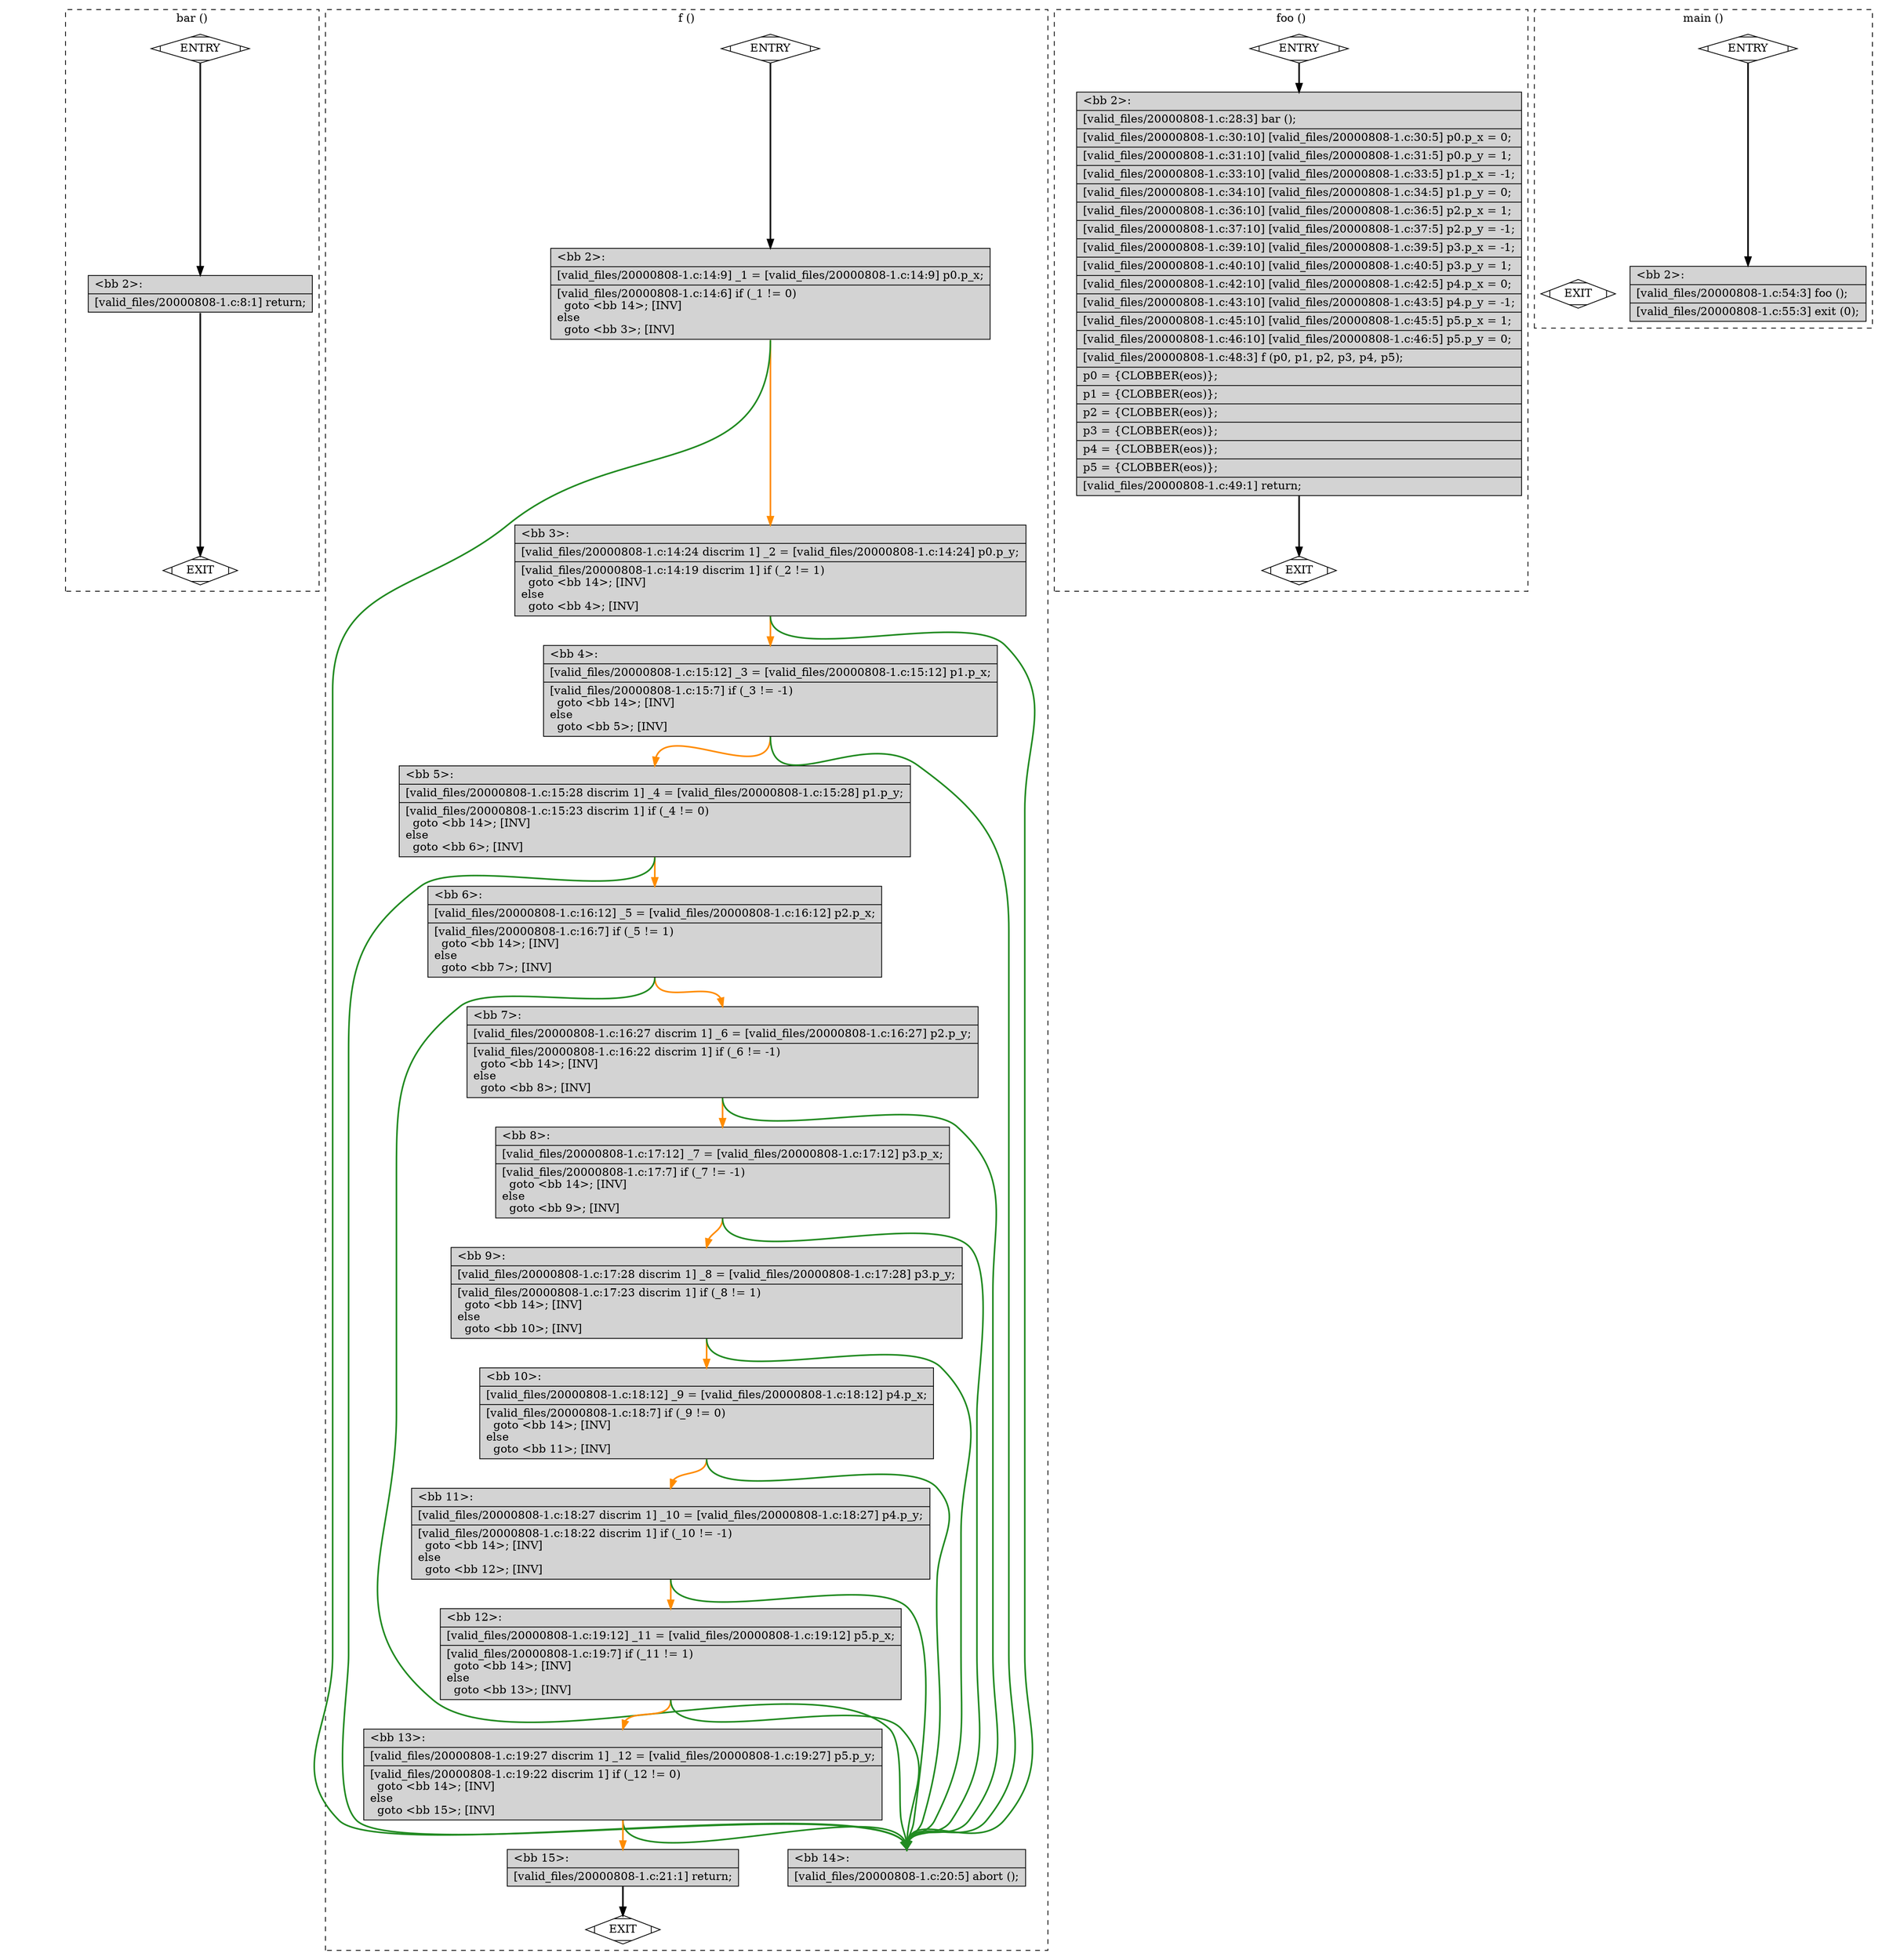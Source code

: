 digraph "a-20000808-1.c.015t.cfg" {
overlap=false;
subgraph "cluster_bar" {
	style="dashed";
	color="black";
	label="bar ()";
	fn_0_basic_block_0 [shape=Mdiamond,style=filled,fillcolor=white,label="ENTRY"];

	fn_0_basic_block_1 [shape=Mdiamond,style=filled,fillcolor=white,label="EXIT"];

	fn_0_basic_block_2 [shape=record,style=filled,fillcolor=lightgrey,label="{\<bb\ 2\>:\l\
|[valid_files/20000808-1.c:8:1]\ return;\l\
}"];

	fn_0_basic_block_0:s -> fn_0_basic_block_2:n [style="solid,bold",color=black,weight=100,constraint=true];
	fn_0_basic_block_2:s -> fn_0_basic_block_1:n [style="solid,bold",color=black,weight=10,constraint=true];
	fn_0_basic_block_0:s -> fn_0_basic_block_1:n [style="invis",constraint=true];
}
subgraph "cluster_f" {
	style="dashed";
	color="black";
	label="f ()";
	fn_1_basic_block_0 [shape=Mdiamond,style=filled,fillcolor=white,label="ENTRY"];

	fn_1_basic_block_1 [shape=Mdiamond,style=filled,fillcolor=white,label="EXIT"];

	fn_1_basic_block_2 [shape=record,style=filled,fillcolor=lightgrey,label="{\<bb\ 2\>:\l\
|[valid_files/20000808-1.c:14:9]\ _1\ =\ [valid_files/20000808-1.c:14:9]\ p0.p_x;\l\
|[valid_files/20000808-1.c:14:6]\ if\ (_1\ !=\ 0)\l\
\ \ goto\ \<bb\ 14\>;\ [INV]\l\
else\l\
\ \ goto\ \<bb\ 3\>;\ [INV]\l\
}"];

	fn_1_basic_block_3 [shape=record,style=filled,fillcolor=lightgrey,label="{\<bb\ 3\>:\l\
|[valid_files/20000808-1.c:14:24\ discrim\ 1]\ _2\ =\ [valid_files/20000808-1.c:14:24]\ p0.p_y;\l\
|[valid_files/20000808-1.c:14:19\ discrim\ 1]\ if\ (_2\ !=\ 1)\l\
\ \ goto\ \<bb\ 14\>;\ [INV]\l\
else\l\
\ \ goto\ \<bb\ 4\>;\ [INV]\l\
}"];

	fn_1_basic_block_4 [shape=record,style=filled,fillcolor=lightgrey,label="{\<bb\ 4\>:\l\
|[valid_files/20000808-1.c:15:12]\ _3\ =\ [valid_files/20000808-1.c:15:12]\ p1.p_x;\l\
|[valid_files/20000808-1.c:15:7]\ if\ (_3\ !=\ -1)\l\
\ \ goto\ \<bb\ 14\>;\ [INV]\l\
else\l\
\ \ goto\ \<bb\ 5\>;\ [INV]\l\
}"];

	fn_1_basic_block_5 [shape=record,style=filled,fillcolor=lightgrey,label="{\<bb\ 5\>:\l\
|[valid_files/20000808-1.c:15:28\ discrim\ 1]\ _4\ =\ [valid_files/20000808-1.c:15:28]\ p1.p_y;\l\
|[valid_files/20000808-1.c:15:23\ discrim\ 1]\ if\ (_4\ !=\ 0)\l\
\ \ goto\ \<bb\ 14\>;\ [INV]\l\
else\l\
\ \ goto\ \<bb\ 6\>;\ [INV]\l\
}"];

	fn_1_basic_block_6 [shape=record,style=filled,fillcolor=lightgrey,label="{\<bb\ 6\>:\l\
|[valid_files/20000808-1.c:16:12]\ _5\ =\ [valid_files/20000808-1.c:16:12]\ p2.p_x;\l\
|[valid_files/20000808-1.c:16:7]\ if\ (_5\ !=\ 1)\l\
\ \ goto\ \<bb\ 14\>;\ [INV]\l\
else\l\
\ \ goto\ \<bb\ 7\>;\ [INV]\l\
}"];

	fn_1_basic_block_7 [shape=record,style=filled,fillcolor=lightgrey,label="{\<bb\ 7\>:\l\
|[valid_files/20000808-1.c:16:27\ discrim\ 1]\ _6\ =\ [valid_files/20000808-1.c:16:27]\ p2.p_y;\l\
|[valid_files/20000808-1.c:16:22\ discrim\ 1]\ if\ (_6\ !=\ -1)\l\
\ \ goto\ \<bb\ 14\>;\ [INV]\l\
else\l\
\ \ goto\ \<bb\ 8\>;\ [INV]\l\
}"];

	fn_1_basic_block_8 [shape=record,style=filled,fillcolor=lightgrey,label="{\<bb\ 8\>:\l\
|[valid_files/20000808-1.c:17:12]\ _7\ =\ [valid_files/20000808-1.c:17:12]\ p3.p_x;\l\
|[valid_files/20000808-1.c:17:7]\ if\ (_7\ !=\ -1)\l\
\ \ goto\ \<bb\ 14\>;\ [INV]\l\
else\l\
\ \ goto\ \<bb\ 9\>;\ [INV]\l\
}"];

	fn_1_basic_block_9 [shape=record,style=filled,fillcolor=lightgrey,label="{\<bb\ 9\>:\l\
|[valid_files/20000808-1.c:17:28\ discrim\ 1]\ _8\ =\ [valid_files/20000808-1.c:17:28]\ p3.p_y;\l\
|[valid_files/20000808-1.c:17:23\ discrim\ 1]\ if\ (_8\ !=\ 1)\l\
\ \ goto\ \<bb\ 14\>;\ [INV]\l\
else\l\
\ \ goto\ \<bb\ 10\>;\ [INV]\l\
}"];

	fn_1_basic_block_10 [shape=record,style=filled,fillcolor=lightgrey,label="{\<bb\ 10\>:\l\
|[valid_files/20000808-1.c:18:12]\ _9\ =\ [valid_files/20000808-1.c:18:12]\ p4.p_x;\l\
|[valid_files/20000808-1.c:18:7]\ if\ (_9\ !=\ 0)\l\
\ \ goto\ \<bb\ 14\>;\ [INV]\l\
else\l\
\ \ goto\ \<bb\ 11\>;\ [INV]\l\
}"];

	fn_1_basic_block_11 [shape=record,style=filled,fillcolor=lightgrey,label="{\<bb\ 11\>:\l\
|[valid_files/20000808-1.c:18:27\ discrim\ 1]\ _10\ =\ [valid_files/20000808-1.c:18:27]\ p4.p_y;\l\
|[valid_files/20000808-1.c:18:22\ discrim\ 1]\ if\ (_10\ !=\ -1)\l\
\ \ goto\ \<bb\ 14\>;\ [INV]\l\
else\l\
\ \ goto\ \<bb\ 12\>;\ [INV]\l\
}"];

	fn_1_basic_block_12 [shape=record,style=filled,fillcolor=lightgrey,label="{\<bb\ 12\>:\l\
|[valid_files/20000808-1.c:19:12]\ _11\ =\ [valid_files/20000808-1.c:19:12]\ p5.p_x;\l\
|[valid_files/20000808-1.c:19:7]\ if\ (_11\ !=\ 1)\l\
\ \ goto\ \<bb\ 14\>;\ [INV]\l\
else\l\
\ \ goto\ \<bb\ 13\>;\ [INV]\l\
}"];

	fn_1_basic_block_13 [shape=record,style=filled,fillcolor=lightgrey,label="{\<bb\ 13\>:\l\
|[valid_files/20000808-1.c:19:27\ discrim\ 1]\ _12\ =\ [valid_files/20000808-1.c:19:27]\ p5.p_y;\l\
|[valid_files/20000808-1.c:19:22\ discrim\ 1]\ if\ (_12\ !=\ 0)\l\
\ \ goto\ \<bb\ 14\>;\ [INV]\l\
else\l\
\ \ goto\ \<bb\ 15\>;\ [INV]\l\
}"];

	fn_1_basic_block_14 [shape=record,style=filled,fillcolor=lightgrey,label="{\<bb\ 14\>:\l\
|[valid_files/20000808-1.c:20:5]\ abort\ ();\l\
}"];

	fn_1_basic_block_15 [shape=record,style=filled,fillcolor=lightgrey,label="{\<bb\ 15\>:\l\
|[valid_files/20000808-1.c:21:1]\ return;\l\
}"];

	fn_1_basic_block_0:s -> fn_1_basic_block_2:n [style="solid,bold",color=black,weight=100,constraint=true];
	fn_1_basic_block_2:s -> fn_1_basic_block_14:n [style="solid,bold",color=forestgreen,weight=10,constraint=true];
	fn_1_basic_block_2:s -> fn_1_basic_block_3:n [style="solid,bold",color=darkorange,weight=10,constraint=true];
	fn_1_basic_block_3:s -> fn_1_basic_block_14:n [style="solid,bold",color=forestgreen,weight=10,constraint=true];
	fn_1_basic_block_3:s -> fn_1_basic_block_4:n [style="solid,bold",color=darkorange,weight=10,constraint=true];
	fn_1_basic_block_4:s -> fn_1_basic_block_14:n [style="solid,bold",color=forestgreen,weight=10,constraint=true];
	fn_1_basic_block_4:s -> fn_1_basic_block_5:n [style="solid,bold",color=darkorange,weight=10,constraint=true];
	fn_1_basic_block_5:s -> fn_1_basic_block_14:n [style="solid,bold",color=forestgreen,weight=10,constraint=true];
	fn_1_basic_block_5:s -> fn_1_basic_block_6:n [style="solid,bold",color=darkorange,weight=10,constraint=true];
	fn_1_basic_block_6:s -> fn_1_basic_block_14:n [style="solid,bold",color=forestgreen,weight=10,constraint=true];
	fn_1_basic_block_6:s -> fn_1_basic_block_7:n [style="solid,bold",color=darkorange,weight=10,constraint=true];
	fn_1_basic_block_7:s -> fn_1_basic_block_14:n [style="solid,bold",color=forestgreen,weight=10,constraint=true];
	fn_1_basic_block_7:s -> fn_1_basic_block_8:n [style="solid,bold",color=darkorange,weight=10,constraint=true];
	fn_1_basic_block_8:s -> fn_1_basic_block_14:n [style="solid,bold",color=forestgreen,weight=10,constraint=true];
	fn_1_basic_block_8:s -> fn_1_basic_block_9:n [style="solid,bold",color=darkorange,weight=10,constraint=true];
	fn_1_basic_block_9:s -> fn_1_basic_block_14:n [style="solid,bold",color=forestgreen,weight=10,constraint=true];
	fn_1_basic_block_9:s -> fn_1_basic_block_10:n [style="solid,bold",color=darkorange,weight=10,constraint=true];
	fn_1_basic_block_10:s -> fn_1_basic_block_14:n [style="solid,bold",color=forestgreen,weight=10,constraint=true];
	fn_1_basic_block_10:s -> fn_1_basic_block_11:n [style="solid,bold",color=darkorange,weight=10,constraint=true];
	fn_1_basic_block_11:s -> fn_1_basic_block_14:n [style="solid,bold",color=forestgreen,weight=10,constraint=true];
	fn_1_basic_block_11:s -> fn_1_basic_block_12:n [style="solid,bold",color=darkorange,weight=10,constraint=true];
	fn_1_basic_block_12:s -> fn_1_basic_block_14:n [style="solid,bold",color=forestgreen,weight=10,constraint=true];
	fn_1_basic_block_12:s -> fn_1_basic_block_13:n [style="solid,bold",color=darkorange,weight=10,constraint=true];
	fn_1_basic_block_13:s -> fn_1_basic_block_14:n [style="solid,bold",color=forestgreen,weight=10,constraint=true];
	fn_1_basic_block_13:s -> fn_1_basic_block_15:n [style="solid,bold",color=darkorange,weight=10,constraint=true];
	fn_1_basic_block_15:s -> fn_1_basic_block_1:n [style="solid,bold",color=black,weight=10,constraint=true];
	fn_1_basic_block_0:s -> fn_1_basic_block_1:n [style="invis",constraint=true];
}
subgraph "cluster_foo" {
	style="dashed";
	color="black";
	label="foo ()";
	fn_2_basic_block_0 [shape=Mdiamond,style=filled,fillcolor=white,label="ENTRY"];

	fn_2_basic_block_1 [shape=Mdiamond,style=filled,fillcolor=white,label="EXIT"];

	fn_2_basic_block_2 [shape=record,style=filled,fillcolor=lightgrey,label="{\<bb\ 2\>:\l\
|[valid_files/20000808-1.c:28:3]\ bar\ ();\l\
|[valid_files/20000808-1.c:30:10]\ [valid_files/20000808-1.c:30:5]\ p0.p_x\ =\ 0;\l\
|[valid_files/20000808-1.c:31:10]\ [valid_files/20000808-1.c:31:5]\ p0.p_y\ =\ 1;\l\
|[valid_files/20000808-1.c:33:10]\ [valid_files/20000808-1.c:33:5]\ p1.p_x\ =\ -1;\l\
|[valid_files/20000808-1.c:34:10]\ [valid_files/20000808-1.c:34:5]\ p1.p_y\ =\ 0;\l\
|[valid_files/20000808-1.c:36:10]\ [valid_files/20000808-1.c:36:5]\ p2.p_x\ =\ 1;\l\
|[valid_files/20000808-1.c:37:10]\ [valid_files/20000808-1.c:37:5]\ p2.p_y\ =\ -1;\l\
|[valid_files/20000808-1.c:39:10]\ [valid_files/20000808-1.c:39:5]\ p3.p_x\ =\ -1;\l\
|[valid_files/20000808-1.c:40:10]\ [valid_files/20000808-1.c:40:5]\ p3.p_y\ =\ 1;\l\
|[valid_files/20000808-1.c:42:10]\ [valid_files/20000808-1.c:42:5]\ p4.p_x\ =\ 0;\l\
|[valid_files/20000808-1.c:43:10]\ [valid_files/20000808-1.c:43:5]\ p4.p_y\ =\ -1;\l\
|[valid_files/20000808-1.c:45:10]\ [valid_files/20000808-1.c:45:5]\ p5.p_x\ =\ 1;\l\
|[valid_files/20000808-1.c:46:10]\ [valid_files/20000808-1.c:46:5]\ p5.p_y\ =\ 0;\l\
|[valid_files/20000808-1.c:48:3]\ f\ (p0,\ p1,\ p2,\ p3,\ p4,\ p5);\l\
|p0\ =\ \{CLOBBER(eos)\};\l\
|p1\ =\ \{CLOBBER(eos)\};\l\
|p2\ =\ \{CLOBBER(eos)\};\l\
|p3\ =\ \{CLOBBER(eos)\};\l\
|p4\ =\ \{CLOBBER(eos)\};\l\
|p5\ =\ \{CLOBBER(eos)\};\l\
|[valid_files/20000808-1.c:49:1]\ return;\l\
}"];

	fn_2_basic_block_0:s -> fn_2_basic_block_2:n [style="solid,bold",color=black,weight=100,constraint=true];
	fn_2_basic_block_2:s -> fn_2_basic_block_1:n [style="solid,bold",color=black,weight=10,constraint=true];
	fn_2_basic_block_0:s -> fn_2_basic_block_1:n [style="invis",constraint=true];
}
subgraph "cluster_main" {
	style="dashed";
	color="black";
	label="main ()";
	fn_3_basic_block_0 [shape=Mdiamond,style=filled,fillcolor=white,label="ENTRY"];

	fn_3_basic_block_1 [shape=Mdiamond,style=filled,fillcolor=white,label="EXIT"];

	fn_3_basic_block_2 [shape=record,style=filled,fillcolor=lightgrey,label="{\<bb\ 2\>:\l\
|[valid_files/20000808-1.c:54:3]\ foo\ ();\l\
|[valid_files/20000808-1.c:55:3]\ exit\ (0);\l\
}"];

	fn_3_basic_block_0:s -> fn_3_basic_block_2:n [style="solid,bold",color=black,weight=100,constraint=true];
	fn_3_basic_block_0:s -> fn_3_basic_block_1:n [style="invis",constraint=true];
}
}
